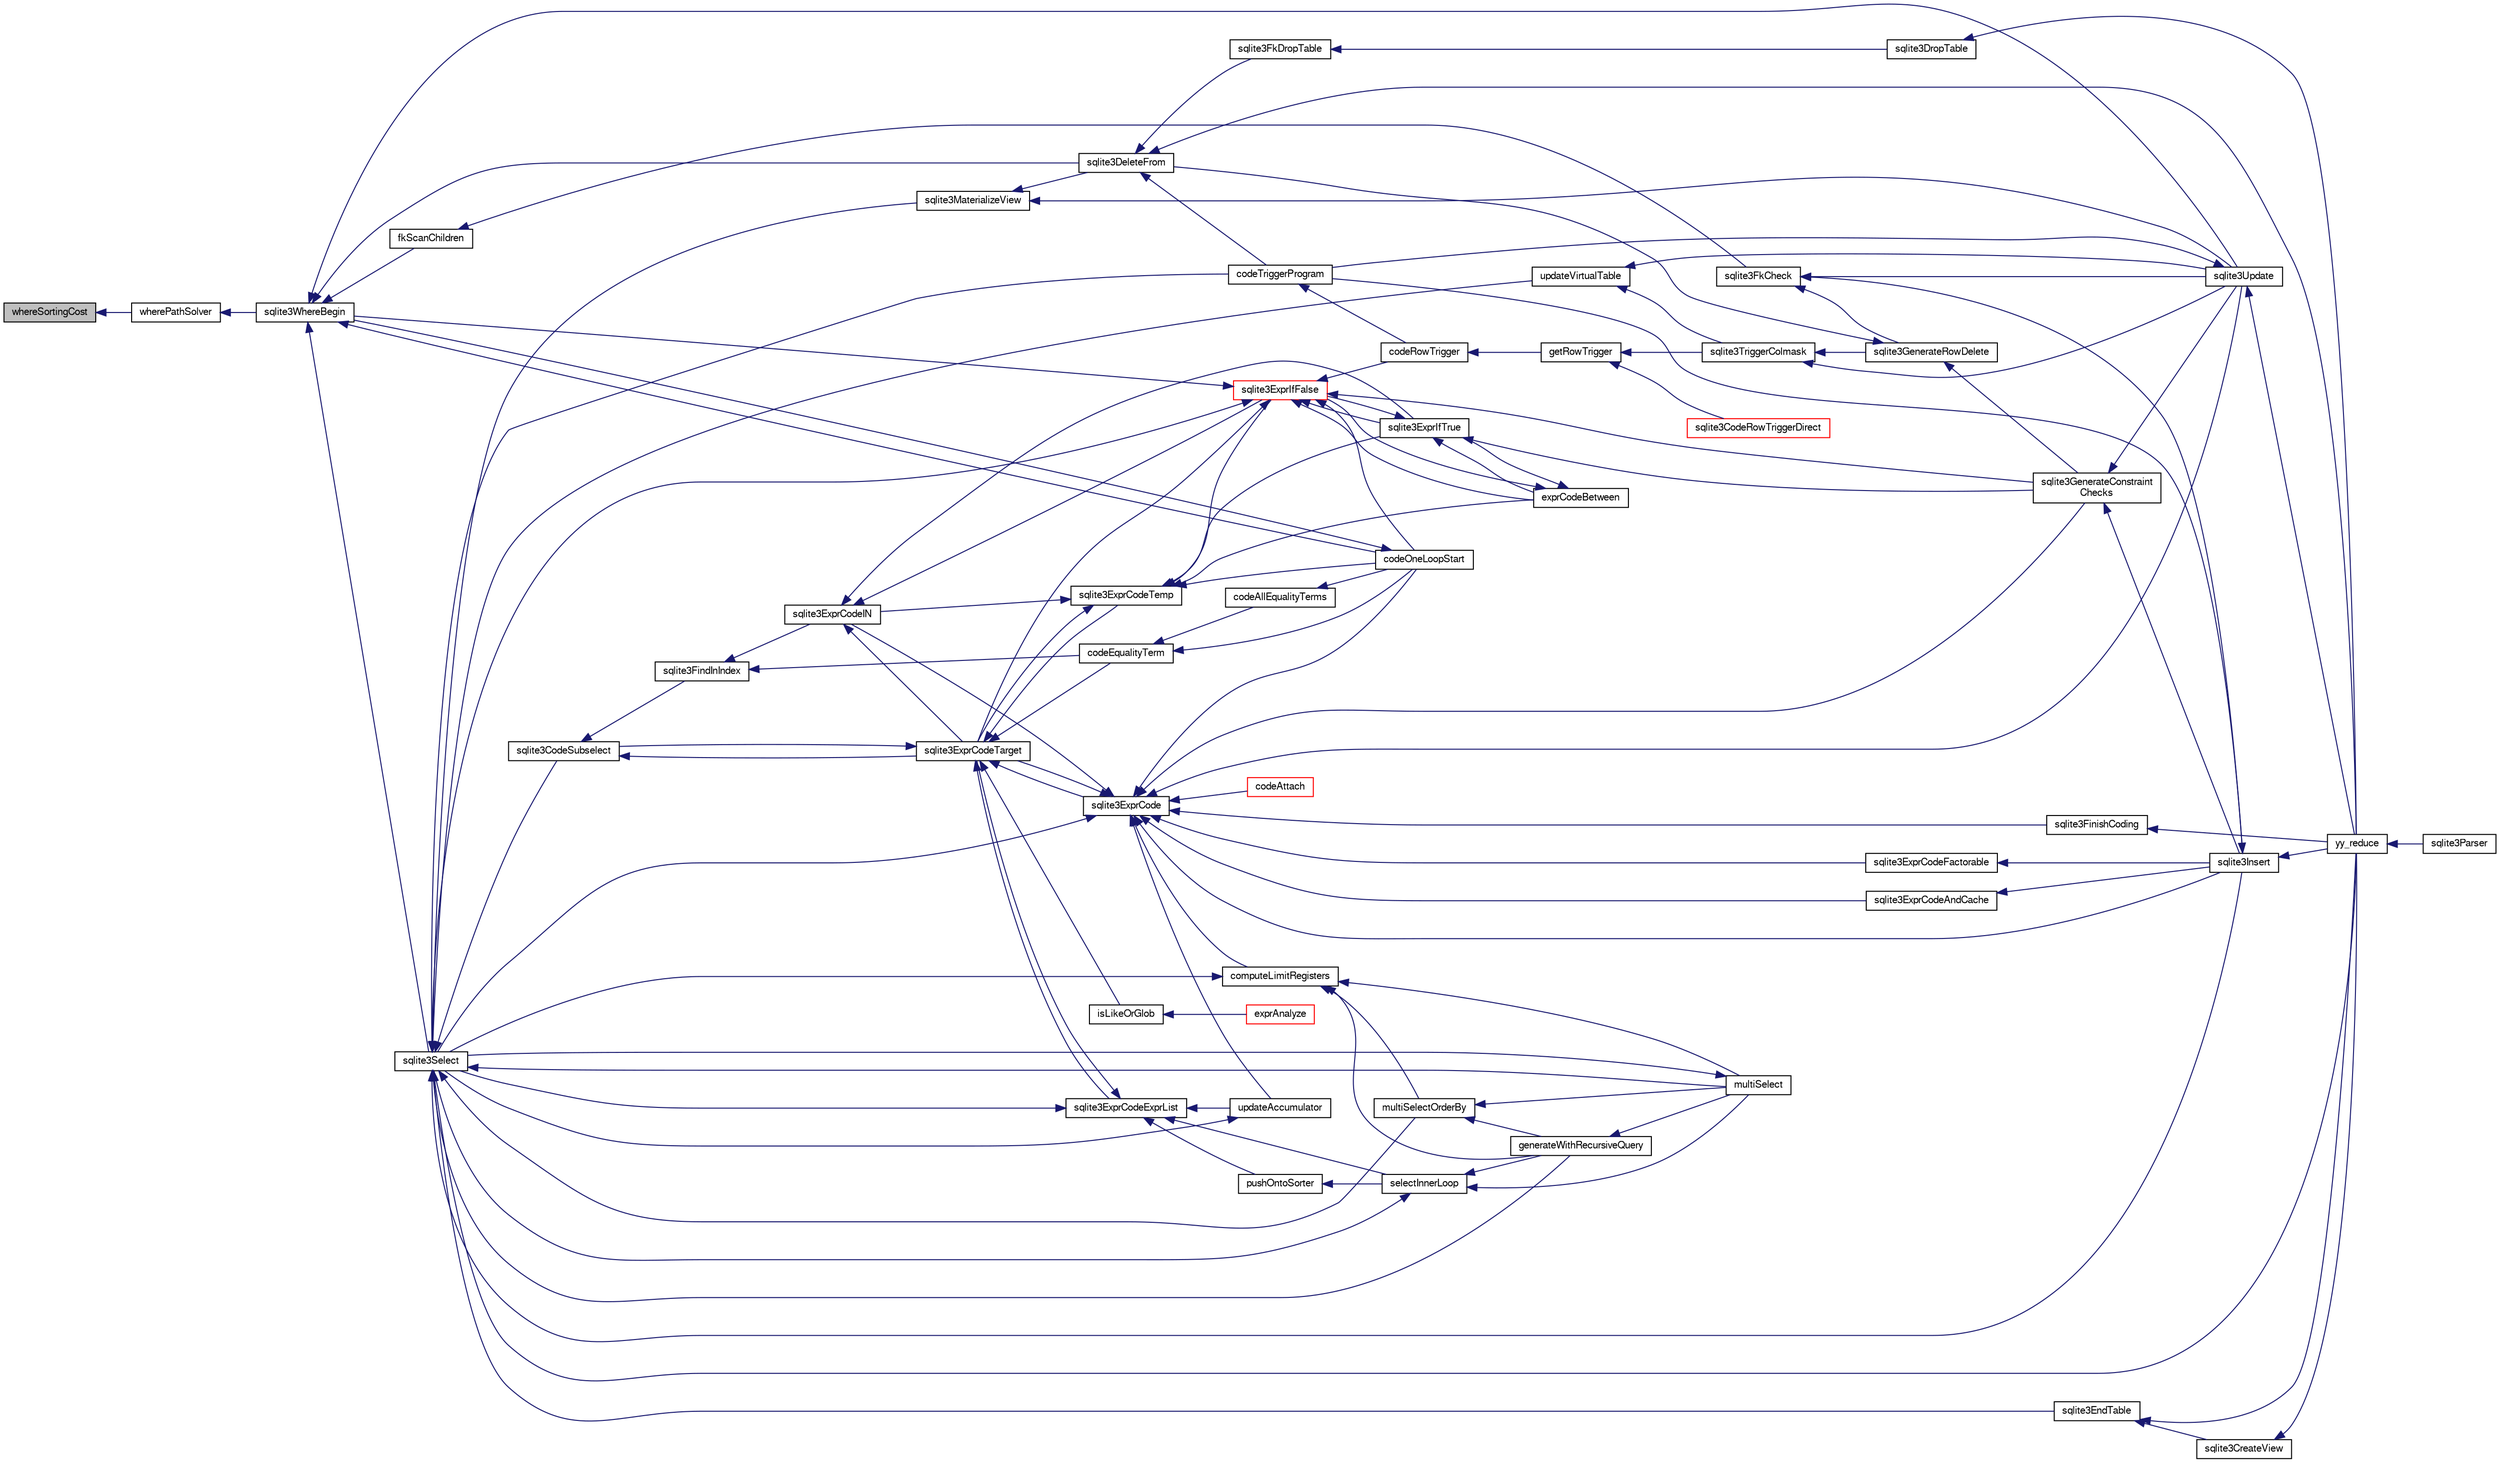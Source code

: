 digraph "whereSortingCost"
{
  edge [fontname="FreeSans",fontsize="10",labelfontname="FreeSans",labelfontsize="10"];
  node [fontname="FreeSans",fontsize="10",shape=record];
  rankdir="LR";
  Node922204 [label="whereSortingCost",height=0.2,width=0.4,color="black", fillcolor="grey75", style="filled", fontcolor="black"];
  Node922204 -> Node922205 [dir="back",color="midnightblue",fontsize="10",style="solid",fontname="FreeSans"];
  Node922205 [label="wherePathSolver",height=0.2,width=0.4,color="black", fillcolor="white", style="filled",URL="$sqlite3_8c.html#aebc15a04540468c220b31d00e9b29fe6"];
  Node922205 -> Node922206 [dir="back",color="midnightblue",fontsize="10",style="solid",fontname="FreeSans"];
  Node922206 [label="sqlite3WhereBegin",height=0.2,width=0.4,color="black", fillcolor="white", style="filled",URL="$sqlite3_8c.html#acad049f5c9a96a8118cffd5e5ce89f7c"];
  Node922206 -> Node922207 [dir="back",color="midnightblue",fontsize="10",style="solid",fontname="FreeSans"];
  Node922207 [label="sqlite3DeleteFrom",height=0.2,width=0.4,color="black", fillcolor="white", style="filled",URL="$sqlite3_8c.html#ab9b4b45349188b49eabb23f94608a091"];
  Node922207 -> Node922208 [dir="back",color="midnightblue",fontsize="10",style="solid",fontname="FreeSans"];
  Node922208 [label="sqlite3FkDropTable",height=0.2,width=0.4,color="black", fillcolor="white", style="filled",URL="$sqlite3_8c.html#a1218c6fc74e89152ceaa4760e82f5ef9"];
  Node922208 -> Node922209 [dir="back",color="midnightblue",fontsize="10",style="solid",fontname="FreeSans"];
  Node922209 [label="sqlite3DropTable",height=0.2,width=0.4,color="black", fillcolor="white", style="filled",URL="$sqlite3_8c.html#a5534f77364b5568783c0e50db3c9defb"];
  Node922209 -> Node922210 [dir="back",color="midnightblue",fontsize="10",style="solid",fontname="FreeSans"];
  Node922210 [label="yy_reduce",height=0.2,width=0.4,color="black", fillcolor="white", style="filled",URL="$sqlite3_8c.html#a7c419a9b25711c666a9a2449ef377f14"];
  Node922210 -> Node922211 [dir="back",color="midnightblue",fontsize="10",style="solid",fontname="FreeSans"];
  Node922211 [label="sqlite3Parser",height=0.2,width=0.4,color="black", fillcolor="white", style="filled",URL="$sqlite3_8c.html#a0327d71a5fabe0b6a343d78a2602e72a"];
  Node922207 -> Node922212 [dir="back",color="midnightblue",fontsize="10",style="solid",fontname="FreeSans"];
  Node922212 [label="codeTriggerProgram",height=0.2,width=0.4,color="black", fillcolor="white", style="filled",URL="$sqlite3_8c.html#a120801f59d9281d201d2ff4b2606836e"];
  Node922212 -> Node922213 [dir="back",color="midnightblue",fontsize="10",style="solid",fontname="FreeSans"];
  Node922213 [label="codeRowTrigger",height=0.2,width=0.4,color="black", fillcolor="white", style="filled",URL="$sqlite3_8c.html#a463cea5aaaf388b560b206570a0022fc"];
  Node922213 -> Node922214 [dir="back",color="midnightblue",fontsize="10",style="solid",fontname="FreeSans"];
  Node922214 [label="getRowTrigger",height=0.2,width=0.4,color="black", fillcolor="white", style="filled",URL="$sqlite3_8c.html#a69626ef20b540d1a2b19cf56f3f45689"];
  Node922214 -> Node922215 [dir="back",color="midnightblue",fontsize="10",style="solid",fontname="FreeSans"];
  Node922215 [label="sqlite3CodeRowTriggerDirect",height=0.2,width=0.4,color="red", fillcolor="white", style="filled",URL="$sqlite3_8c.html#ad92829f9001bcf89a0299dad5a48acd4"];
  Node922214 -> Node922222 [dir="back",color="midnightblue",fontsize="10",style="solid",fontname="FreeSans"];
  Node922222 [label="sqlite3TriggerColmask",height=0.2,width=0.4,color="black", fillcolor="white", style="filled",URL="$sqlite3_8c.html#acace8e99e37ae5e84ea03c65e820c540"];
  Node922222 -> Node922217 [dir="back",color="midnightblue",fontsize="10",style="solid",fontname="FreeSans"];
  Node922217 [label="sqlite3GenerateRowDelete",height=0.2,width=0.4,color="black", fillcolor="white", style="filled",URL="$sqlite3_8c.html#a2c76cbf3027fc18fdbb8cb4cd96b77d9"];
  Node922217 -> Node922207 [dir="back",color="midnightblue",fontsize="10",style="solid",fontname="FreeSans"];
  Node922217 -> Node922218 [dir="back",color="midnightblue",fontsize="10",style="solid",fontname="FreeSans"];
  Node922218 [label="sqlite3GenerateConstraint\lChecks",height=0.2,width=0.4,color="black", fillcolor="white", style="filled",URL="$sqlite3_8c.html#aef639c1e6a0c0a67ca6e7690ad931bd2"];
  Node922218 -> Node922219 [dir="back",color="midnightblue",fontsize="10",style="solid",fontname="FreeSans"];
  Node922219 [label="sqlite3Insert",height=0.2,width=0.4,color="black", fillcolor="white", style="filled",URL="$sqlite3_8c.html#a5b17c9c2000bae6bdff8e6be48d7dc2b"];
  Node922219 -> Node922212 [dir="back",color="midnightblue",fontsize="10",style="solid",fontname="FreeSans"];
  Node922219 -> Node922210 [dir="back",color="midnightblue",fontsize="10",style="solid",fontname="FreeSans"];
  Node922218 -> Node922220 [dir="back",color="midnightblue",fontsize="10",style="solid",fontname="FreeSans"];
  Node922220 [label="sqlite3Update",height=0.2,width=0.4,color="black", fillcolor="white", style="filled",URL="$sqlite3_8c.html#ac5aa67c46e8cc8174566fabe6809fafa"];
  Node922220 -> Node922212 [dir="back",color="midnightblue",fontsize="10",style="solid",fontname="FreeSans"];
  Node922220 -> Node922210 [dir="back",color="midnightblue",fontsize="10",style="solid",fontname="FreeSans"];
  Node922222 -> Node922220 [dir="back",color="midnightblue",fontsize="10",style="solid",fontname="FreeSans"];
  Node922207 -> Node922210 [dir="back",color="midnightblue",fontsize="10",style="solid",fontname="FreeSans"];
  Node922206 -> Node922223 [dir="back",color="midnightblue",fontsize="10",style="solid",fontname="FreeSans"];
  Node922223 [label="fkScanChildren",height=0.2,width=0.4,color="black", fillcolor="white", style="filled",URL="$sqlite3_8c.html#a67c9dcb484336b3155e7a82a037d4691"];
  Node922223 -> Node922224 [dir="back",color="midnightblue",fontsize="10",style="solid",fontname="FreeSans"];
  Node922224 [label="sqlite3FkCheck",height=0.2,width=0.4,color="black", fillcolor="white", style="filled",URL="$sqlite3_8c.html#aa38fb76c7d6f48f19772877a41703b92"];
  Node922224 -> Node922217 [dir="back",color="midnightblue",fontsize="10",style="solid",fontname="FreeSans"];
  Node922224 -> Node922219 [dir="back",color="midnightblue",fontsize="10",style="solid",fontname="FreeSans"];
  Node922224 -> Node922220 [dir="back",color="midnightblue",fontsize="10",style="solid",fontname="FreeSans"];
  Node922206 -> Node922225 [dir="back",color="midnightblue",fontsize="10",style="solid",fontname="FreeSans"];
  Node922225 [label="sqlite3Select",height=0.2,width=0.4,color="black", fillcolor="white", style="filled",URL="$sqlite3_8c.html#a2465ee8c956209ba4b272477b7c21a45"];
  Node922225 -> Node922226 [dir="back",color="midnightblue",fontsize="10",style="solid",fontname="FreeSans"];
  Node922226 [label="sqlite3CodeSubselect",height=0.2,width=0.4,color="black", fillcolor="white", style="filled",URL="$sqlite3_8c.html#aa69b46d2204a1d1b110107a1be12ee0c"];
  Node922226 -> Node922227 [dir="back",color="midnightblue",fontsize="10",style="solid",fontname="FreeSans"];
  Node922227 [label="sqlite3FindInIndex",height=0.2,width=0.4,color="black", fillcolor="white", style="filled",URL="$sqlite3_8c.html#af7d8c56ab0231f44bb5f87b3fafeffb2"];
  Node922227 -> Node922228 [dir="back",color="midnightblue",fontsize="10",style="solid",fontname="FreeSans"];
  Node922228 [label="sqlite3ExprCodeIN",height=0.2,width=0.4,color="black", fillcolor="white", style="filled",URL="$sqlite3_8c.html#ad9cf4f5b5ffb90c24a4a0900c8626193"];
  Node922228 -> Node922229 [dir="back",color="midnightblue",fontsize="10",style="solid",fontname="FreeSans"];
  Node922229 [label="sqlite3ExprCodeTarget",height=0.2,width=0.4,color="black", fillcolor="white", style="filled",URL="$sqlite3_8c.html#a4f308397a0a3ed299ed31aaa1ae2a293"];
  Node922229 -> Node922226 [dir="back",color="midnightblue",fontsize="10",style="solid",fontname="FreeSans"];
  Node922229 -> Node922230 [dir="back",color="midnightblue",fontsize="10",style="solid",fontname="FreeSans"];
  Node922230 [label="sqlite3ExprCodeTemp",height=0.2,width=0.4,color="black", fillcolor="white", style="filled",URL="$sqlite3_8c.html#a3bc5c1ccb3c5851847e2aeb4a84ae1fc"];
  Node922230 -> Node922228 [dir="back",color="midnightblue",fontsize="10",style="solid",fontname="FreeSans"];
  Node922230 -> Node922229 [dir="back",color="midnightblue",fontsize="10",style="solid",fontname="FreeSans"];
  Node922230 -> Node922231 [dir="back",color="midnightblue",fontsize="10",style="solid",fontname="FreeSans"];
  Node922231 [label="exprCodeBetween",height=0.2,width=0.4,color="black", fillcolor="white", style="filled",URL="$sqlite3_8c.html#abd053493214542bca8f406f42145d173"];
  Node922231 -> Node922232 [dir="back",color="midnightblue",fontsize="10",style="solid",fontname="FreeSans"];
  Node922232 [label="sqlite3ExprIfTrue",height=0.2,width=0.4,color="black", fillcolor="white", style="filled",URL="$sqlite3_8c.html#ad93a55237c23e1b743ab1f59df1a1444"];
  Node922232 -> Node922231 [dir="back",color="midnightblue",fontsize="10",style="solid",fontname="FreeSans"];
  Node922232 -> Node922233 [dir="back",color="midnightblue",fontsize="10",style="solid",fontname="FreeSans"];
  Node922233 [label="sqlite3ExprIfFalse",height=0.2,width=0.4,color="red", fillcolor="white", style="filled",URL="$sqlite3_8c.html#af97ecccb5d56e321e118414b08f65b71"];
  Node922233 -> Node922229 [dir="back",color="midnightblue",fontsize="10",style="solid",fontname="FreeSans"];
  Node922233 -> Node922231 [dir="back",color="midnightblue",fontsize="10",style="solid",fontname="FreeSans"];
  Node922233 -> Node922232 [dir="back",color="midnightblue",fontsize="10",style="solid",fontname="FreeSans"];
  Node922233 -> Node922218 [dir="back",color="midnightblue",fontsize="10",style="solid",fontname="FreeSans"];
  Node922233 -> Node922225 [dir="back",color="midnightblue",fontsize="10",style="solid",fontname="FreeSans"];
  Node922233 -> Node922213 [dir="back",color="midnightblue",fontsize="10",style="solid",fontname="FreeSans"];
  Node922233 -> Node922247 [dir="back",color="midnightblue",fontsize="10",style="solid",fontname="FreeSans"];
  Node922247 [label="codeOneLoopStart",height=0.2,width=0.4,color="black", fillcolor="white", style="filled",URL="$sqlite3_8c.html#aa868875120b151c169cc79139ed6e008"];
  Node922247 -> Node922206 [dir="back",color="midnightblue",fontsize="10",style="solid",fontname="FreeSans"];
  Node922233 -> Node922206 [dir="back",color="midnightblue",fontsize="10",style="solid",fontname="FreeSans"];
  Node922232 -> Node922218 [dir="back",color="midnightblue",fontsize="10",style="solid",fontname="FreeSans"];
  Node922231 -> Node922233 [dir="back",color="midnightblue",fontsize="10",style="solid",fontname="FreeSans"];
  Node922230 -> Node922232 [dir="back",color="midnightblue",fontsize="10",style="solid",fontname="FreeSans"];
  Node922230 -> Node922233 [dir="back",color="midnightblue",fontsize="10",style="solid",fontname="FreeSans"];
  Node922230 -> Node922247 [dir="back",color="midnightblue",fontsize="10",style="solid",fontname="FreeSans"];
  Node922229 -> Node922248 [dir="back",color="midnightblue",fontsize="10",style="solid",fontname="FreeSans"];
  Node922248 [label="sqlite3ExprCode",height=0.2,width=0.4,color="black", fillcolor="white", style="filled",URL="$sqlite3_8c.html#a75f270fb0b111b86924cca4ea507b417"];
  Node922248 -> Node922228 [dir="back",color="midnightblue",fontsize="10",style="solid",fontname="FreeSans"];
  Node922248 -> Node922229 [dir="back",color="midnightblue",fontsize="10",style="solid",fontname="FreeSans"];
  Node922248 -> Node922249 [dir="back",color="midnightblue",fontsize="10",style="solid",fontname="FreeSans"];
  Node922249 [label="sqlite3ExprCodeFactorable",height=0.2,width=0.4,color="black", fillcolor="white", style="filled",URL="$sqlite3_8c.html#a843f7fd58eec5a683c1fd8435fcd1e84"];
  Node922249 -> Node922219 [dir="back",color="midnightblue",fontsize="10",style="solid",fontname="FreeSans"];
  Node922248 -> Node922250 [dir="back",color="midnightblue",fontsize="10",style="solid",fontname="FreeSans"];
  Node922250 [label="sqlite3ExprCodeAndCache",height=0.2,width=0.4,color="black", fillcolor="white", style="filled",URL="$sqlite3_8c.html#ae3e46527d9b7fc9cb9236d21a5e6b1d8"];
  Node922250 -> Node922219 [dir="back",color="midnightblue",fontsize="10",style="solid",fontname="FreeSans"];
  Node922248 -> Node922251 [dir="back",color="midnightblue",fontsize="10",style="solid",fontname="FreeSans"];
  Node922251 [label="codeAttach",height=0.2,width=0.4,color="red", fillcolor="white", style="filled",URL="$sqlite3_8c.html#ade4e9e30d828a19c191fdcb098676d5b"];
  Node922248 -> Node922254 [dir="back",color="midnightblue",fontsize="10",style="solid",fontname="FreeSans"];
  Node922254 [label="sqlite3FinishCoding",height=0.2,width=0.4,color="black", fillcolor="white", style="filled",URL="$sqlite3_8c.html#a651bc5b446c276c092705856d995b278"];
  Node922254 -> Node922210 [dir="back",color="midnightblue",fontsize="10",style="solid",fontname="FreeSans"];
  Node922248 -> Node922219 [dir="back",color="midnightblue",fontsize="10",style="solid",fontname="FreeSans"];
  Node922248 -> Node922218 [dir="back",color="midnightblue",fontsize="10",style="solid",fontname="FreeSans"];
  Node922248 -> Node922255 [dir="back",color="midnightblue",fontsize="10",style="solid",fontname="FreeSans"];
  Node922255 [label="computeLimitRegisters",height=0.2,width=0.4,color="black", fillcolor="white", style="filled",URL="$sqlite3_8c.html#ae9d37055e4905929b6f6cda5461e2f37"];
  Node922255 -> Node922256 [dir="back",color="midnightblue",fontsize="10",style="solid",fontname="FreeSans"];
  Node922256 [label="generateWithRecursiveQuery",height=0.2,width=0.4,color="black", fillcolor="white", style="filled",URL="$sqlite3_8c.html#ade2c3663fa9c3b9676507984b9483942"];
  Node922256 -> Node922257 [dir="back",color="midnightblue",fontsize="10",style="solid",fontname="FreeSans"];
  Node922257 [label="multiSelect",height=0.2,width=0.4,color="black", fillcolor="white", style="filled",URL="$sqlite3_8c.html#a6456c61f3d9b2389738753cedfa24fa7"];
  Node922257 -> Node922225 [dir="back",color="midnightblue",fontsize="10",style="solid",fontname="FreeSans"];
  Node922255 -> Node922257 [dir="back",color="midnightblue",fontsize="10",style="solid",fontname="FreeSans"];
  Node922255 -> Node922258 [dir="back",color="midnightblue",fontsize="10",style="solid",fontname="FreeSans"];
  Node922258 [label="multiSelectOrderBy",height=0.2,width=0.4,color="black", fillcolor="white", style="filled",URL="$sqlite3_8c.html#afcdb8488c6f4dfdadaf9f04bca35b808"];
  Node922258 -> Node922256 [dir="back",color="midnightblue",fontsize="10",style="solid",fontname="FreeSans"];
  Node922258 -> Node922257 [dir="back",color="midnightblue",fontsize="10",style="solid",fontname="FreeSans"];
  Node922255 -> Node922225 [dir="back",color="midnightblue",fontsize="10",style="solid",fontname="FreeSans"];
  Node922248 -> Node922259 [dir="back",color="midnightblue",fontsize="10",style="solid",fontname="FreeSans"];
  Node922259 [label="updateAccumulator",height=0.2,width=0.4,color="black", fillcolor="white", style="filled",URL="$sqlite3_8c.html#a1681660dd3ecd50c8727d6e56a537bd9"];
  Node922259 -> Node922225 [dir="back",color="midnightblue",fontsize="10",style="solid",fontname="FreeSans"];
  Node922248 -> Node922225 [dir="back",color="midnightblue",fontsize="10",style="solid",fontname="FreeSans"];
  Node922248 -> Node922220 [dir="back",color="midnightblue",fontsize="10",style="solid",fontname="FreeSans"];
  Node922248 -> Node922247 [dir="back",color="midnightblue",fontsize="10",style="solid",fontname="FreeSans"];
  Node922229 -> Node922260 [dir="back",color="midnightblue",fontsize="10",style="solid",fontname="FreeSans"];
  Node922260 [label="sqlite3ExprCodeExprList",height=0.2,width=0.4,color="black", fillcolor="white", style="filled",URL="$sqlite3_8c.html#a05b2b3dc3de7565de24eb3a2ff4e9566"];
  Node922260 -> Node922229 [dir="back",color="midnightblue",fontsize="10",style="solid",fontname="FreeSans"];
  Node922260 -> Node922261 [dir="back",color="midnightblue",fontsize="10",style="solid",fontname="FreeSans"];
  Node922261 [label="pushOntoSorter",height=0.2,width=0.4,color="black", fillcolor="white", style="filled",URL="$sqlite3_8c.html#a4555397beb584a386e7739cf022a6651"];
  Node922261 -> Node922262 [dir="back",color="midnightblue",fontsize="10",style="solid",fontname="FreeSans"];
  Node922262 [label="selectInnerLoop",height=0.2,width=0.4,color="black", fillcolor="white", style="filled",URL="$sqlite3_8c.html#ababe0933661ebe67eb0e6074bb1fd411"];
  Node922262 -> Node922256 [dir="back",color="midnightblue",fontsize="10",style="solid",fontname="FreeSans"];
  Node922262 -> Node922257 [dir="back",color="midnightblue",fontsize="10",style="solid",fontname="FreeSans"];
  Node922262 -> Node922225 [dir="back",color="midnightblue",fontsize="10",style="solid",fontname="FreeSans"];
  Node922260 -> Node922262 [dir="back",color="midnightblue",fontsize="10",style="solid",fontname="FreeSans"];
  Node922260 -> Node922259 [dir="back",color="midnightblue",fontsize="10",style="solid",fontname="FreeSans"];
  Node922260 -> Node922225 [dir="back",color="midnightblue",fontsize="10",style="solid",fontname="FreeSans"];
  Node922229 -> Node922263 [dir="back",color="midnightblue",fontsize="10",style="solid",fontname="FreeSans"];
  Node922263 [label="isLikeOrGlob",height=0.2,width=0.4,color="black", fillcolor="white", style="filled",URL="$sqlite3_8c.html#a6c38e495198bf8976f68d1a6ebd74a50"];
  Node922263 -> Node922264 [dir="back",color="midnightblue",fontsize="10",style="solid",fontname="FreeSans"];
  Node922264 [label="exprAnalyze",height=0.2,width=0.4,color="red", fillcolor="white", style="filled",URL="$sqlite3_8c.html#acb10e48c9a4184a4edd9bfd5b14ad0b7"];
  Node922229 -> Node922271 [dir="back",color="midnightblue",fontsize="10",style="solid",fontname="FreeSans"];
  Node922271 [label="codeEqualityTerm",height=0.2,width=0.4,color="black", fillcolor="white", style="filled",URL="$sqlite3_8c.html#ad88a57073f031452c9843e97f15acc47"];
  Node922271 -> Node922272 [dir="back",color="midnightblue",fontsize="10",style="solid",fontname="FreeSans"];
  Node922272 [label="codeAllEqualityTerms",height=0.2,width=0.4,color="black", fillcolor="white", style="filled",URL="$sqlite3_8c.html#a3095598b812500a4efe41bf17cd49381"];
  Node922272 -> Node922247 [dir="back",color="midnightblue",fontsize="10",style="solid",fontname="FreeSans"];
  Node922271 -> Node922247 [dir="back",color="midnightblue",fontsize="10",style="solid",fontname="FreeSans"];
  Node922228 -> Node922232 [dir="back",color="midnightblue",fontsize="10",style="solid",fontname="FreeSans"];
  Node922228 -> Node922233 [dir="back",color="midnightblue",fontsize="10",style="solid",fontname="FreeSans"];
  Node922227 -> Node922271 [dir="back",color="midnightblue",fontsize="10",style="solid",fontname="FreeSans"];
  Node922226 -> Node922229 [dir="back",color="midnightblue",fontsize="10",style="solid",fontname="FreeSans"];
  Node922225 -> Node922239 [dir="back",color="midnightblue",fontsize="10",style="solid",fontname="FreeSans"];
  Node922239 [label="sqlite3EndTable",height=0.2,width=0.4,color="black", fillcolor="white", style="filled",URL="$sqlite3_8c.html#a7b5f2c66c0f0b6f819d970ca389768b0"];
  Node922239 -> Node922240 [dir="back",color="midnightblue",fontsize="10",style="solid",fontname="FreeSans"];
  Node922240 [label="sqlite3CreateView",height=0.2,width=0.4,color="black", fillcolor="white", style="filled",URL="$sqlite3_8c.html#a9d85cb00ff71dee5cd9a019503a6982e"];
  Node922240 -> Node922210 [dir="back",color="midnightblue",fontsize="10",style="solid",fontname="FreeSans"];
  Node922239 -> Node922210 [dir="back",color="midnightblue",fontsize="10",style="solid",fontname="FreeSans"];
  Node922225 -> Node922273 [dir="back",color="midnightblue",fontsize="10",style="solid",fontname="FreeSans"];
  Node922273 [label="sqlite3MaterializeView",height=0.2,width=0.4,color="black", fillcolor="white", style="filled",URL="$sqlite3_8c.html#a4557984b0b75f998fb0c3f231c9b1def"];
  Node922273 -> Node922207 [dir="back",color="midnightblue",fontsize="10",style="solid",fontname="FreeSans"];
  Node922273 -> Node922220 [dir="back",color="midnightblue",fontsize="10",style="solid",fontname="FreeSans"];
  Node922225 -> Node922219 [dir="back",color="midnightblue",fontsize="10",style="solid",fontname="FreeSans"];
  Node922225 -> Node922256 [dir="back",color="midnightblue",fontsize="10",style="solid",fontname="FreeSans"];
  Node922225 -> Node922257 [dir="back",color="midnightblue",fontsize="10",style="solid",fontname="FreeSans"];
  Node922225 -> Node922258 [dir="back",color="midnightblue",fontsize="10",style="solid",fontname="FreeSans"];
  Node922225 -> Node922212 [dir="back",color="midnightblue",fontsize="10",style="solid",fontname="FreeSans"];
  Node922225 -> Node922274 [dir="back",color="midnightblue",fontsize="10",style="solid",fontname="FreeSans"];
  Node922274 [label="updateVirtualTable",height=0.2,width=0.4,color="black", fillcolor="white", style="filled",URL="$sqlite3_8c.html#a740220531db9293c39a2cdd7da3f74e1"];
  Node922274 -> Node922222 [dir="back",color="midnightblue",fontsize="10",style="solid",fontname="FreeSans"];
  Node922274 -> Node922220 [dir="back",color="midnightblue",fontsize="10",style="solid",fontname="FreeSans"];
  Node922225 -> Node922210 [dir="back",color="midnightblue",fontsize="10",style="solid",fontname="FreeSans"];
  Node922206 -> Node922220 [dir="back",color="midnightblue",fontsize="10",style="solid",fontname="FreeSans"];
  Node922206 -> Node922247 [dir="back",color="midnightblue",fontsize="10",style="solid",fontname="FreeSans"];
}
